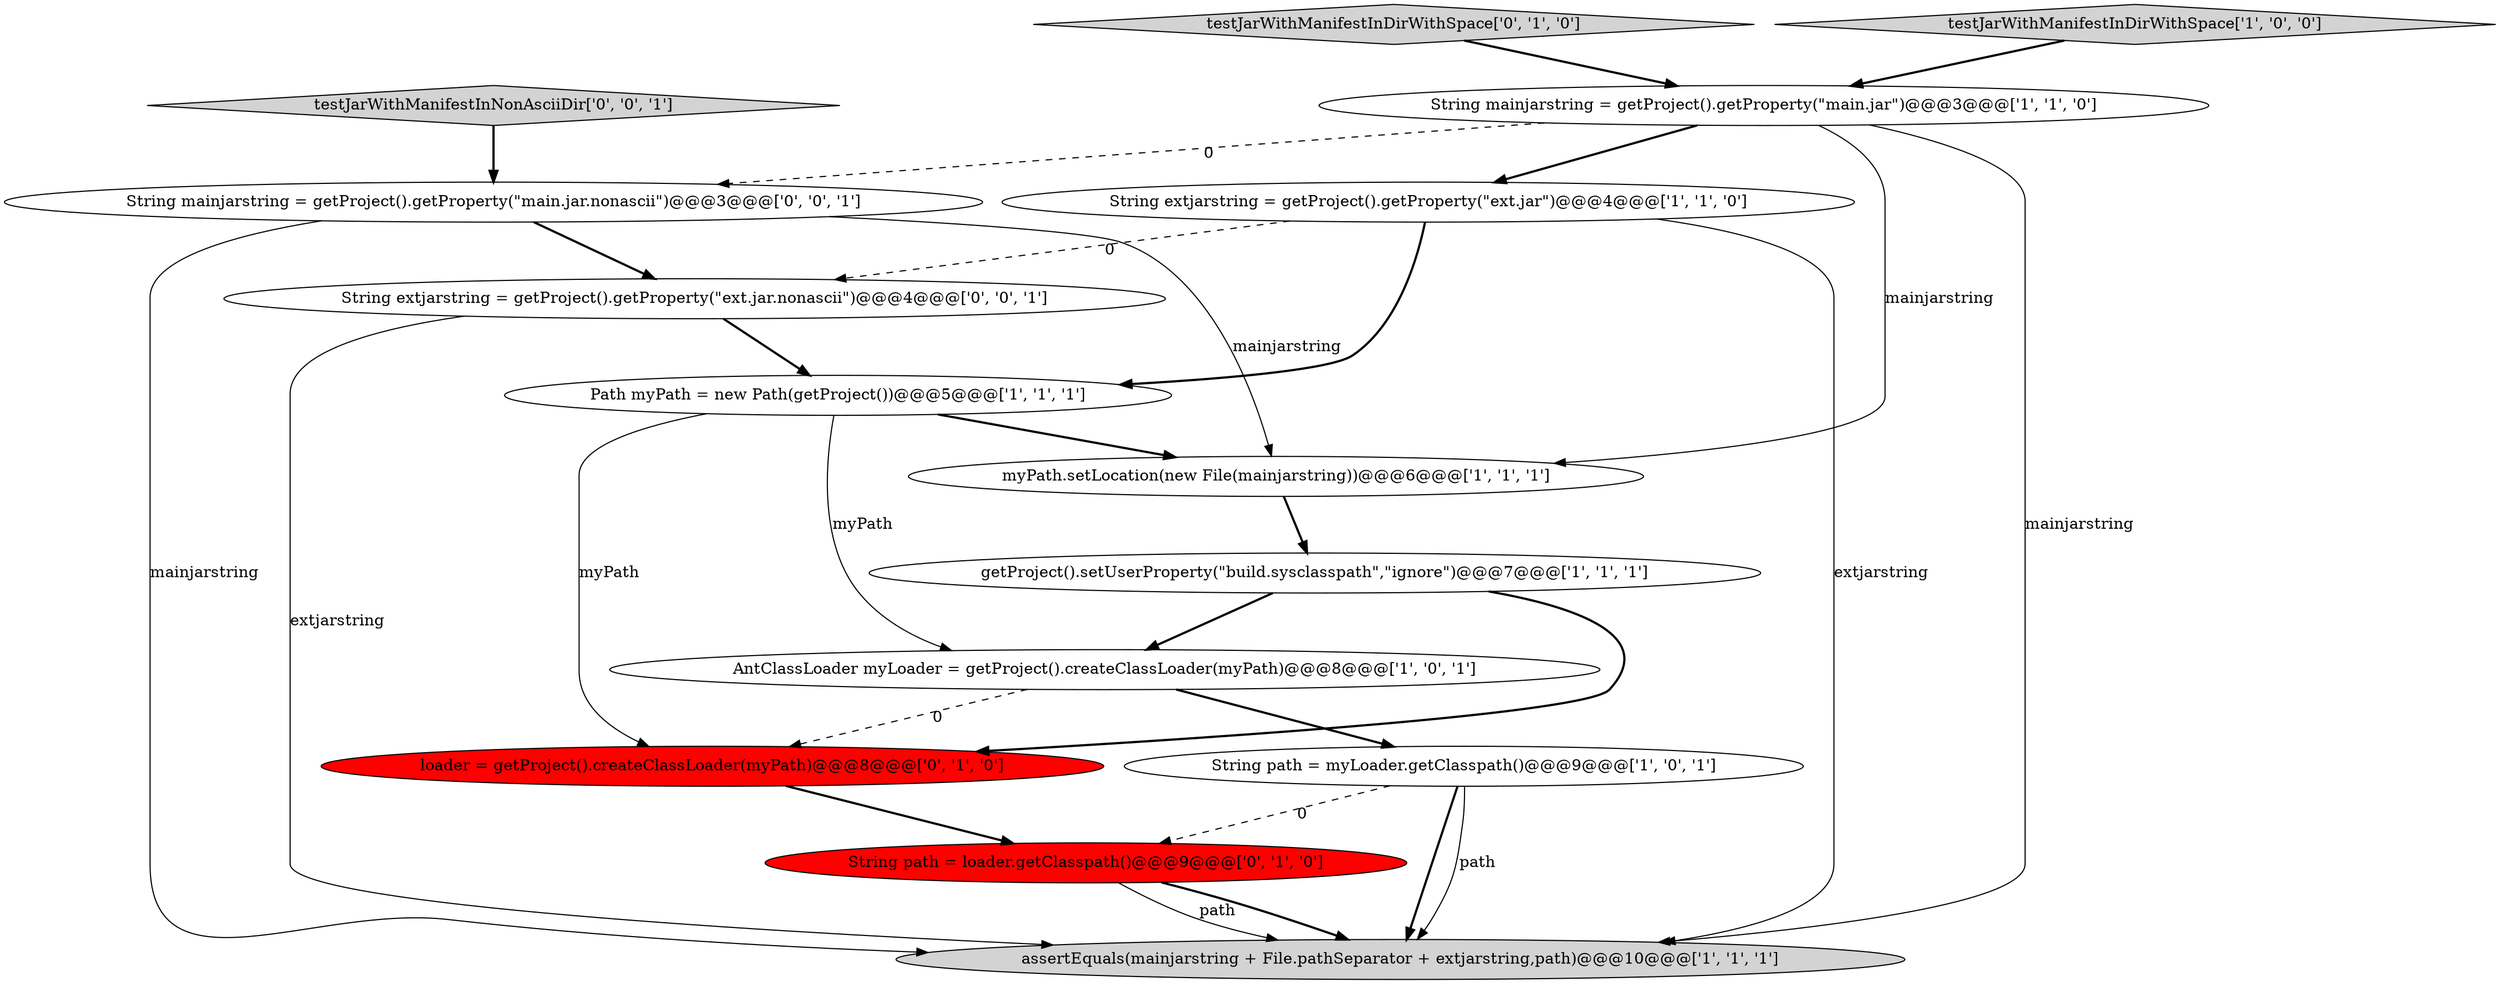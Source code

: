digraph {
14 [style = filled, label = "testJarWithManifestInNonAsciiDir['0', '0', '1']", fillcolor = lightgray, shape = diamond image = "AAA0AAABBB3BBB"];
8 [style = filled, label = "String mainjarstring = getProject().getProperty(\"main.jar\")@@@3@@@['1', '1', '0']", fillcolor = white, shape = ellipse image = "AAA0AAABBB1BBB"];
4 [style = filled, label = "String extjarstring = getProject().getProperty(\"ext.jar\")@@@4@@@['1', '1', '0']", fillcolor = white, shape = ellipse image = "AAA0AAABBB1BBB"];
11 [style = filled, label = "testJarWithManifestInDirWithSpace['0', '1', '0']", fillcolor = lightgray, shape = diamond image = "AAA0AAABBB2BBB"];
9 [style = filled, label = "loader = getProject().createClassLoader(myPath)@@@8@@@['0', '1', '0']", fillcolor = red, shape = ellipse image = "AAA1AAABBB2BBB"];
6 [style = filled, label = "getProject().setUserProperty(\"build.sysclasspath\",\"ignore\")@@@7@@@['1', '1', '1']", fillcolor = white, shape = ellipse image = "AAA0AAABBB1BBB"];
5 [style = filled, label = "myPath.setLocation(new File(mainjarstring))@@@6@@@['1', '1', '1']", fillcolor = white, shape = ellipse image = "AAA0AAABBB1BBB"];
3 [style = filled, label = "assertEquals(mainjarstring + File.pathSeparator + extjarstring,path)@@@10@@@['1', '1', '1']", fillcolor = lightgray, shape = ellipse image = "AAA0AAABBB1BBB"];
10 [style = filled, label = "String path = loader.getClasspath()@@@9@@@['0', '1', '0']", fillcolor = red, shape = ellipse image = "AAA1AAABBB2BBB"];
12 [style = filled, label = "String mainjarstring = getProject().getProperty(\"main.jar.nonascii\")@@@3@@@['0', '0', '1']", fillcolor = white, shape = ellipse image = "AAA0AAABBB3BBB"];
7 [style = filled, label = "AntClassLoader myLoader = getProject().createClassLoader(myPath)@@@8@@@['1', '0', '1']", fillcolor = white, shape = ellipse image = "AAA0AAABBB1BBB"];
0 [style = filled, label = "String path = myLoader.getClasspath()@@@9@@@['1', '0', '1']", fillcolor = white, shape = ellipse image = "AAA0AAABBB1BBB"];
2 [style = filled, label = "Path myPath = new Path(getProject())@@@5@@@['1', '1', '1']", fillcolor = white, shape = ellipse image = "AAA0AAABBB1BBB"];
13 [style = filled, label = "String extjarstring = getProject().getProperty(\"ext.jar.nonascii\")@@@4@@@['0', '0', '1']", fillcolor = white, shape = ellipse image = "AAA0AAABBB3BBB"];
1 [style = filled, label = "testJarWithManifestInDirWithSpace['1', '0', '0']", fillcolor = lightgray, shape = diamond image = "AAA0AAABBB1BBB"];
0->3 [style = bold, label=""];
10->3 [style = solid, label="path"];
1->8 [style = bold, label=""];
12->3 [style = solid, label="mainjarstring"];
2->9 [style = solid, label="myPath"];
10->3 [style = bold, label=""];
8->12 [style = dashed, label="0"];
7->0 [style = bold, label=""];
4->2 [style = bold, label=""];
9->10 [style = bold, label=""];
2->7 [style = solid, label="myPath"];
0->10 [style = dashed, label="0"];
12->13 [style = bold, label=""];
5->6 [style = bold, label=""];
7->9 [style = dashed, label="0"];
14->12 [style = bold, label=""];
8->3 [style = solid, label="mainjarstring"];
11->8 [style = bold, label=""];
8->4 [style = bold, label=""];
0->3 [style = solid, label="path"];
6->9 [style = bold, label=""];
6->7 [style = bold, label=""];
4->13 [style = dashed, label="0"];
4->3 [style = solid, label="extjarstring"];
8->5 [style = solid, label="mainjarstring"];
13->3 [style = solid, label="extjarstring"];
12->5 [style = solid, label="mainjarstring"];
2->5 [style = bold, label=""];
13->2 [style = bold, label=""];
}

